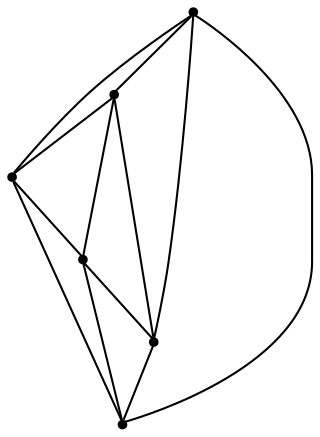 graph {
  node [shape=point,comment="{\"directed\":false,\"doi\":\"10.1007/978-3-540-70904-6_31\",\"figure\":\"1 (1)\"}"]

  v0 [pos="540.7399845566861,395.8398183186848"]
  v1 [pos="475.2758993459302,420.20416259765614"]
  v2 [pos="735.1367505450581,318.329111735026"]
  v3 [pos="549.3522165697674,332.8915913899738"]
  v4 [pos="521.1594113372093,542.4551010131836"]
  v5 [pos="353.00317042151164,353.9551417032877"]

  v0 -- v1 [id="-1",pos="540.7399845566861,395.8398183186848 475.2758993459302,420.20416259765614 475.2758993459302,420.20416259765614 475.2758993459302,420.20416259765614"]
  v5 -- v4 [id="-2",pos="353.00317042151164,353.9551417032877 521.1594113372093,542.4551010131836 521.1594113372093,542.4551010131836 521.1594113372093,542.4551010131836"]
  v5 -- v2 [id="-3",pos="353.00317042151164,353.9551417032877 547.647683502907,305.73755900065095 547.647683502907,305.73755900065095 547.647683502907,305.73755900065095 735.1367505450581,318.329111735026 735.1367505450581,318.329111735026 735.1367505450581,318.329111735026"]
  v1 -- v5 [id="-5",pos="475.2758993459302,420.20416259765614 353.00317042151164,353.9551417032877 353.00317042151164,353.9551417032877 353.00317042151164,353.9551417032877"]
  v1 -- v3 [id="-6",pos="475.2758993459302,420.20416259765614 549.3522165697674,332.8915913899738 549.3522165697674,332.8915913899738 549.3522165697674,332.8915913899738"]
  v4 -- v1 [id="-7",pos="521.1594113372093,542.4551010131836 475.2758993459302,420.20416259765614 475.2758993459302,420.20416259765614 475.2758993459302,420.20416259765614"]
  v4 -- v2 [id="-8",pos="521.1594113372093,542.4551010131836 735.1367505450581,318.329111735026 735.1367505450581,318.329111735026 735.1367505450581,318.329111735026"]
  v3 -- v5 [id="-11",pos="549.3522165697674,332.8915913899738 353.00317042151164,353.9551417032877 353.00317042151164,353.9551417032877 353.00317042151164,353.9551417032877"]
  v3 -- v0 [id="-13",pos="549.3522165697674,332.8915913899738 540.7399845566861,395.8398183186848 540.7399845566861,395.8398183186848 540.7399845566861,395.8398183186848"]
  v0 -- v4 [id="-14",pos="540.7399845566861,395.8398183186848 521.1594113372093,542.4551010131836 521.1594113372093,542.4551010131836 521.1594113372093,542.4551010131836"]
  v2 -- v0 [id="-15",pos="735.1367505450581,318.329111735026 540.7399845566861,395.8398183186848 540.7399845566861,395.8398183186848 540.7399845566861,395.8398183186848"]
  v2 -- v3 [id="-17",pos="735.1367505450581,318.329111735026 549.3522165697674,332.8915913899738 549.3522165697674,332.8915913899738 549.3522165697674,332.8915913899738"]
}